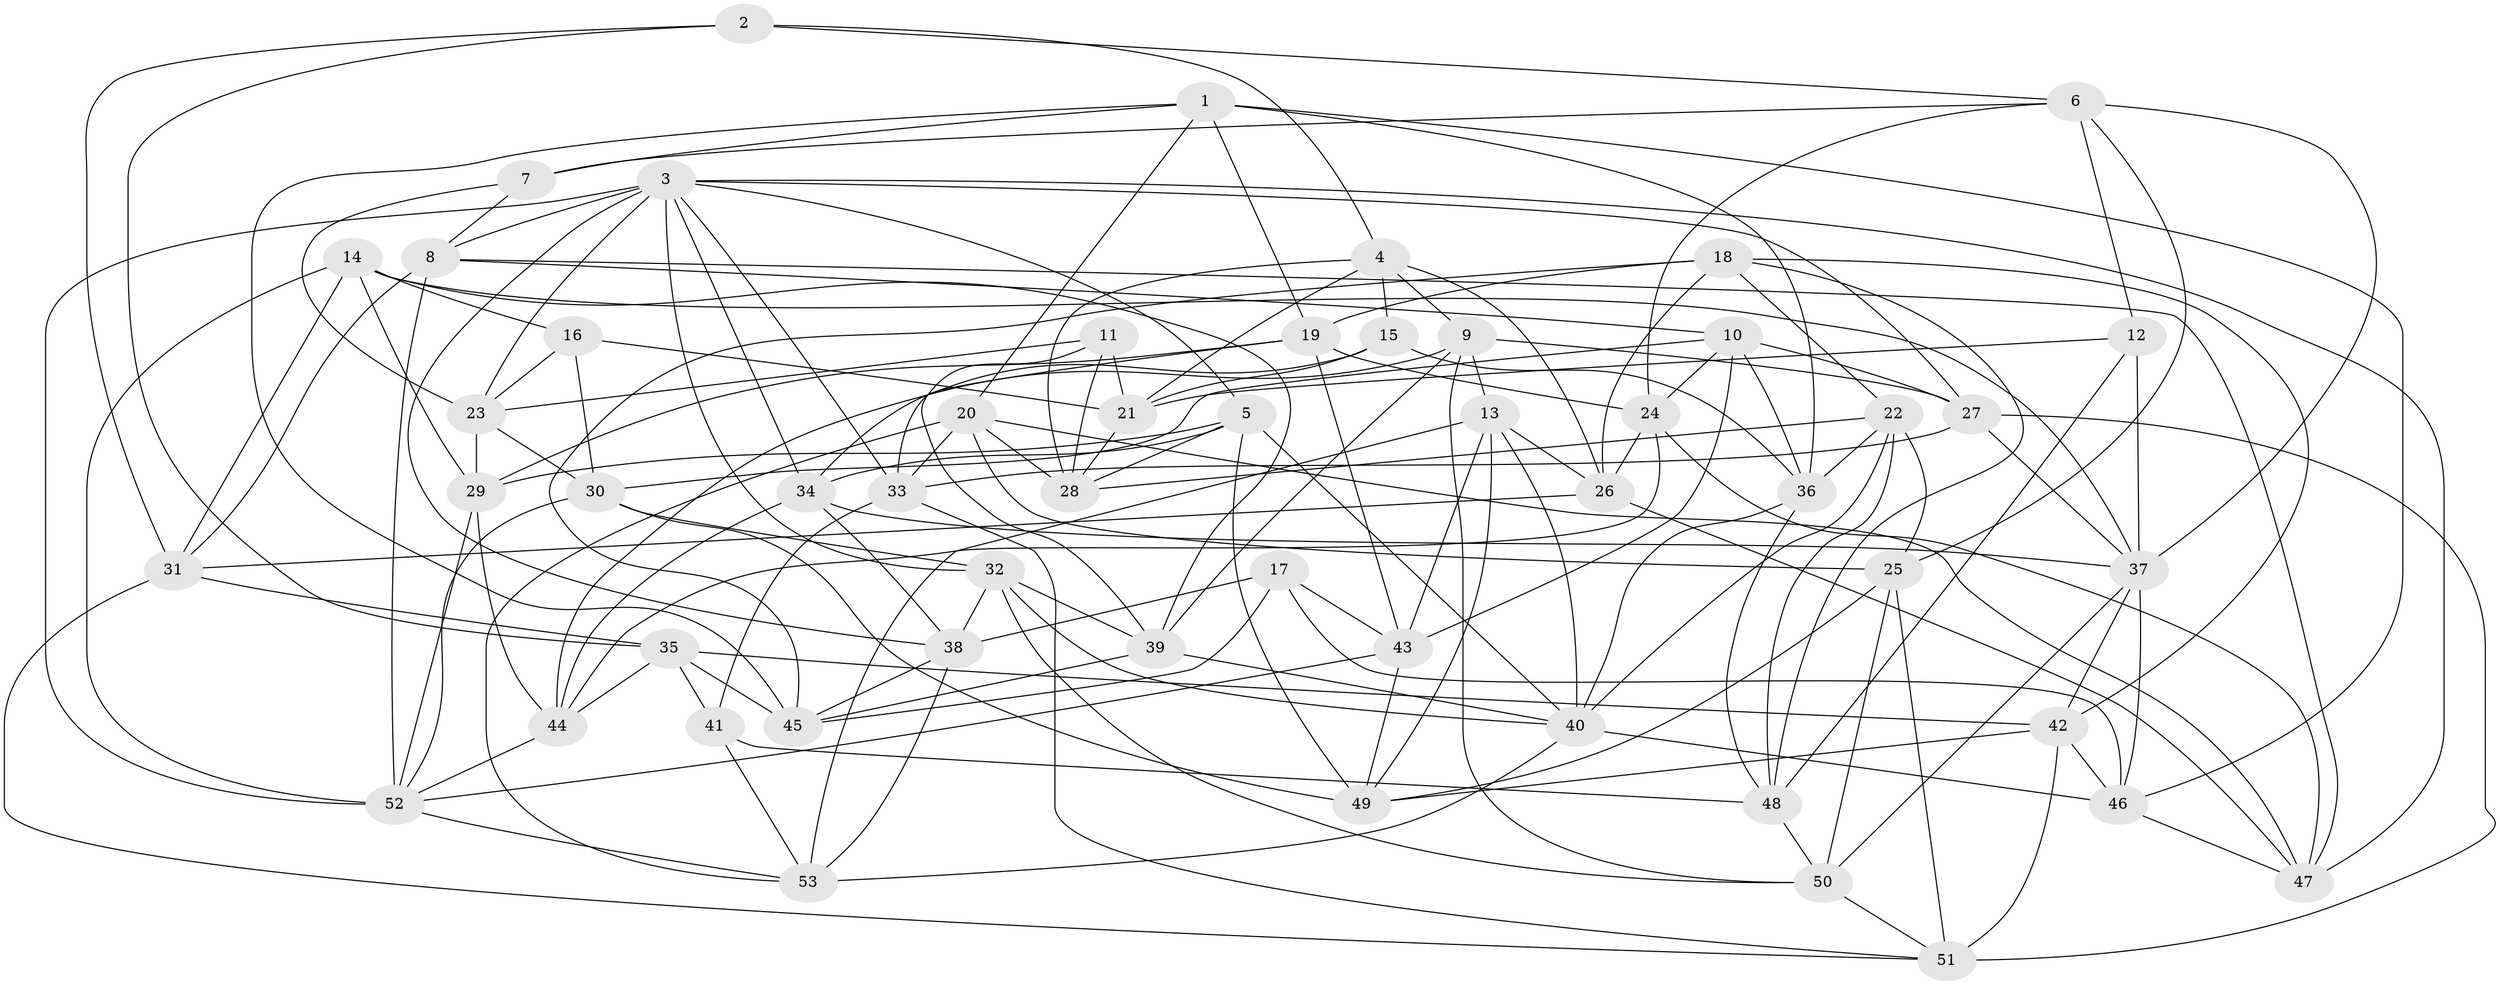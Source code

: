 // original degree distribution, {4: 1.0}
// Generated by graph-tools (version 1.1) at 2025/50/03/09/25 03:50:56]
// undirected, 53 vertices, 156 edges
graph export_dot {
graph [start="1"]
  node [color=gray90,style=filled];
  1;
  2;
  3;
  4;
  5;
  6;
  7;
  8;
  9;
  10;
  11;
  12;
  13;
  14;
  15;
  16;
  17;
  18;
  19;
  20;
  21;
  22;
  23;
  24;
  25;
  26;
  27;
  28;
  29;
  30;
  31;
  32;
  33;
  34;
  35;
  36;
  37;
  38;
  39;
  40;
  41;
  42;
  43;
  44;
  45;
  46;
  47;
  48;
  49;
  50;
  51;
  52;
  53;
  1 -- 7 [weight=1.0];
  1 -- 19 [weight=1.0];
  1 -- 20 [weight=1.0];
  1 -- 36 [weight=1.0];
  1 -- 45 [weight=1.0];
  1 -- 46 [weight=1.0];
  2 -- 4 [weight=1.0];
  2 -- 6 [weight=1.0];
  2 -- 31 [weight=1.0];
  2 -- 35 [weight=1.0];
  3 -- 5 [weight=1.0];
  3 -- 8 [weight=1.0];
  3 -- 23 [weight=1.0];
  3 -- 27 [weight=1.0];
  3 -- 32 [weight=1.0];
  3 -- 33 [weight=1.0];
  3 -- 34 [weight=1.0];
  3 -- 38 [weight=1.0];
  3 -- 47 [weight=1.0];
  3 -- 52 [weight=1.0];
  4 -- 9 [weight=1.0];
  4 -- 15 [weight=1.0];
  4 -- 21 [weight=1.0];
  4 -- 26 [weight=1.0];
  4 -- 28 [weight=1.0];
  5 -- 28 [weight=1.0];
  5 -- 29 [weight=1.0];
  5 -- 34 [weight=1.0];
  5 -- 40 [weight=1.0];
  5 -- 49 [weight=1.0];
  6 -- 7 [weight=1.0];
  6 -- 12 [weight=1.0];
  6 -- 24 [weight=1.0];
  6 -- 25 [weight=1.0];
  6 -- 37 [weight=1.0];
  7 -- 8 [weight=1.0];
  7 -- 23 [weight=1.0];
  8 -- 10 [weight=1.0];
  8 -- 31 [weight=1.0];
  8 -- 47 [weight=1.0];
  8 -- 52 [weight=1.0];
  9 -- 13 [weight=1.0];
  9 -- 27 [weight=1.0];
  9 -- 39 [weight=1.0];
  9 -- 44 [weight=1.0];
  9 -- 50 [weight=1.0];
  10 -- 24 [weight=1.0];
  10 -- 27 [weight=1.0];
  10 -- 30 [weight=1.0];
  10 -- 36 [weight=1.0];
  10 -- 43 [weight=1.0];
  11 -- 21 [weight=1.0];
  11 -- 23 [weight=1.0];
  11 -- 28 [weight=1.0];
  11 -- 39 [weight=1.0];
  12 -- 21 [weight=1.0];
  12 -- 37 [weight=1.0];
  12 -- 48 [weight=1.0];
  13 -- 26 [weight=1.0];
  13 -- 40 [weight=1.0];
  13 -- 43 [weight=1.0];
  13 -- 49 [weight=1.0];
  13 -- 53 [weight=1.0];
  14 -- 16 [weight=1.0];
  14 -- 29 [weight=1.0];
  14 -- 31 [weight=1.0];
  14 -- 37 [weight=1.0];
  14 -- 39 [weight=1.0];
  14 -- 52 [weight=1.0];
  15 -- 21 [weight=1.0];
  15 -- 34 [weight=1.0];
  15 -- 36 [weight=1.0];
  16 -- 21 [weight=1.0];
  16 -- 23 [weight=1.0];
  16 -- 30 [weight=1.0];
  17 -- 38 [weight=1.0];
  17 -- 43 [weight=1.0];
  17 -- 45 [weight=1.0];
  17 -- 46 [weight=1.0];
  18 -- 19 [weight=1.0];
  18 -- 22 [weight=1.0];
  18 -- 26 [weight=1.0];
  18 -- 42 [weight=1.0];
  18 -- 45 [weight=1.0];
  18 -- 48 [weight=1.0];
  19 -- 24 [weight=1.0];
  19 -- 29 [weight=1.0];
  19 -- 33 [weight=1.0];
  19 -- 43 [weight=1.0];
  20 -- 25 [weight=1.0];
  20 -- 28 [weight=1.0];
  20 -- 33 [weight=1.0];
  20 -- 47 [weight=1.0];
  20 -- 53 [weight=1.0];
  21 -- 28 [weight=1.0];
  22 -- 25 [weight=1.0];
  22 -- 28 [weight=1.0];
  22 -- 36 [weight=1.0];
  22 -- 40 [weight=1.0];
  22 -- 48 [weight=1.0];
  23 -- 29 [weight=1.0];
  23 -- 30 [weight=1.0];
  24 -- 26 [weight=1.0];
  24 -- 44 [weight=1.0];
  24 -- 47 [weight=1.0];
  25 -- 49 [weight=1.0];
  25 -- 50 [weight=1.0];
  25 -- 51 [weight=1.0];
  26 -- 31 [weight=1.0];
  26 -- 47 [weight=1.0];
  27 -- 33 [weight=1.0];
  27 -- 37 [weight=1.0];
  27 -- 51 [weight=1.0];
  29 -- 44 [weight=1.0];
  29 -- 52 [weight=1.0];
  30 -- 32 [weight=1.0];
  30 -- 49 [weight=1.0];
  30 -- 52 [weight=1.0];
  31 -- 35 [weight=1.0];
  31 -- 51 [weight=1.0];
  32 -- 38 [weight=1.0];
  32 -- 39 [weight=1.0];
  32 -- 40 [weight=1.0];
  32 -- 50 [weight=1.0];
  33 -- 41 [weight=1.0];
  33 -- 51 [weight=1.0];
  34 -- 37 [weight=1.0];
  34 -- 38 [weight=1.0];
  34 -- 44 [weight=1.0];
  35 -- 41 [weight=1.0];
  35 -- 42 [weight=1.0];
  35 -- 44 [weight=1.0];
  35 -- 45 [weight=1.0];
  36 -- 40 [weight=1.0];
  36 -- 48 [weight=1.0];
  37 -- 42 [weight=1.0];
  37 -- 46 [weight=1.0];
  37 -- 50 [weight=1.0];
  38 -- 45 [weight=1.0];
  38 -- 53 [weight=1.0];
  39 -- 40 [weight=1.0];
  39 -- 45 [weight=1.0];
  40 -- 46 [weight=1.0];
  40 -- 53 [weight=1.0];
  41 -- 48 [weight=1.0];
  41 -- 53 [weight=1.0];
  42 -- 46 [weight=1.0];
  42 -- 49 [weight=1.0];
  42 -- 51 [weight=1.0];
  43 -- 49 [weight=1.0];
  43 -- 52 [weight=1.0];
  44 -- 52 [weight=1.0];
  46 -- 47 [weight=1.0];
  48 -- 50 [weight=1.0];
  50 -- 51 [weight=1.0];
  52 -- 53 [weight=1.0];
}
